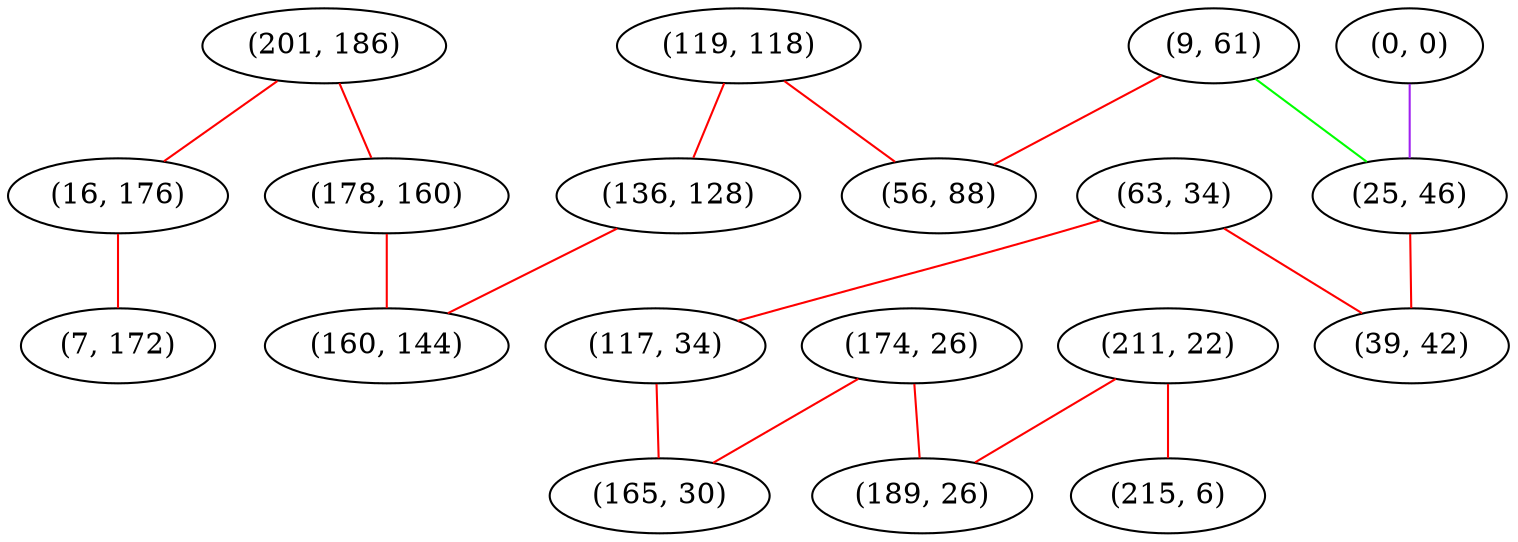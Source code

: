 graph "" {
"(201, 186)";
"(178, 160)";
"(16, 176)";
"(63, 34)";
"(7, 172)";
"(119, 118)";
"(136, 128)";
"(117, 34)";
"(174, 26)";
"(0, 0)";
"(165, 30)";
"(9, 61)";
"(211, 22)";
"(160, 144)";
"(25, 46)";
"(39, 42)";
"(56, 88)";
"(215, 6)";
"(189, 26)";
"(201, 186)" -- "(178, 160)"  [color=red, key=0, weight=1];
"(201, 186)" -- "(16, 176)"  [color=red, key=0, weight=1];
"(178, 160)" -- "(160, 144)"  [color=red, key=0, weight=1];
"(16, 176)" -- "(7, 172)"  [color=red, key=0, weight=1];
"(63, 34)" -- "(117, 34)"  [color=red, key=0, weight=1];
"(63, 34)" -- "(39, 42)"  [color=red, key=0, weight=1];
"(119, 118)" -- "(56, 88)"  [color=red, key=0, weight=1];
"(119, 118)" -- "(136, 128)"  [color=red, key=0, weight=1];
"(136, 128)" -- "(160, 144)"  [color=red, key=0, weight=1];
"(117, 34)" -- "(165, 30)"  [color=red, key=0, weight=1];
"(174, 26)" -- "(165, 30)"  [color=red, key=0, weight=1];
"(174, 26)" -- "(189, 26)"  [color=red, key=0, weight=1];
"(0, 0)" -- "(25, 46)"  [color=purple, key=0, weight=4];
"(9, 61)" -- "(56, 88)"  [color=red, key=0, weight=1];
"(9, 61)" -- "(25, 46)"  [color=green, key=0, weight=2];
"(211, 22)" -- "(215, 6)"  [color=red, key=0, weight=1];
"(211, 22)" -- "(189, 26)"  [color=red, key=0, weight=1];
"(25, 46)" -- "(39, 42)"  [color=red, key=0, weight=1];
}
